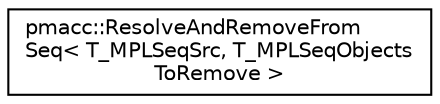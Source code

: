 digraph "Graphical Class Hierarchy"
{
 // LATEX_PDF_SIZE
  edge [fontname="Helvetica",fontsize="10",labelfontname="Helvetica",labelfontsize="10"];
  node [fontname="Helvetica",fontsize="10",shape=record];
  rankdir="LR";
  Node0 [label="pmacc::ResolveAndRemoveFrom\lSeq\< T_MPLSeqSrc, T_MPLSeqObjects\lToRemove \>",height=0.2,width=0.4,color="black", fillcolor="white", style="filled",URL="$structpmacc_1_1_resolve_and_remove_from_seq.html",tooltip="Resolve and remove types from a sequence."];
}
